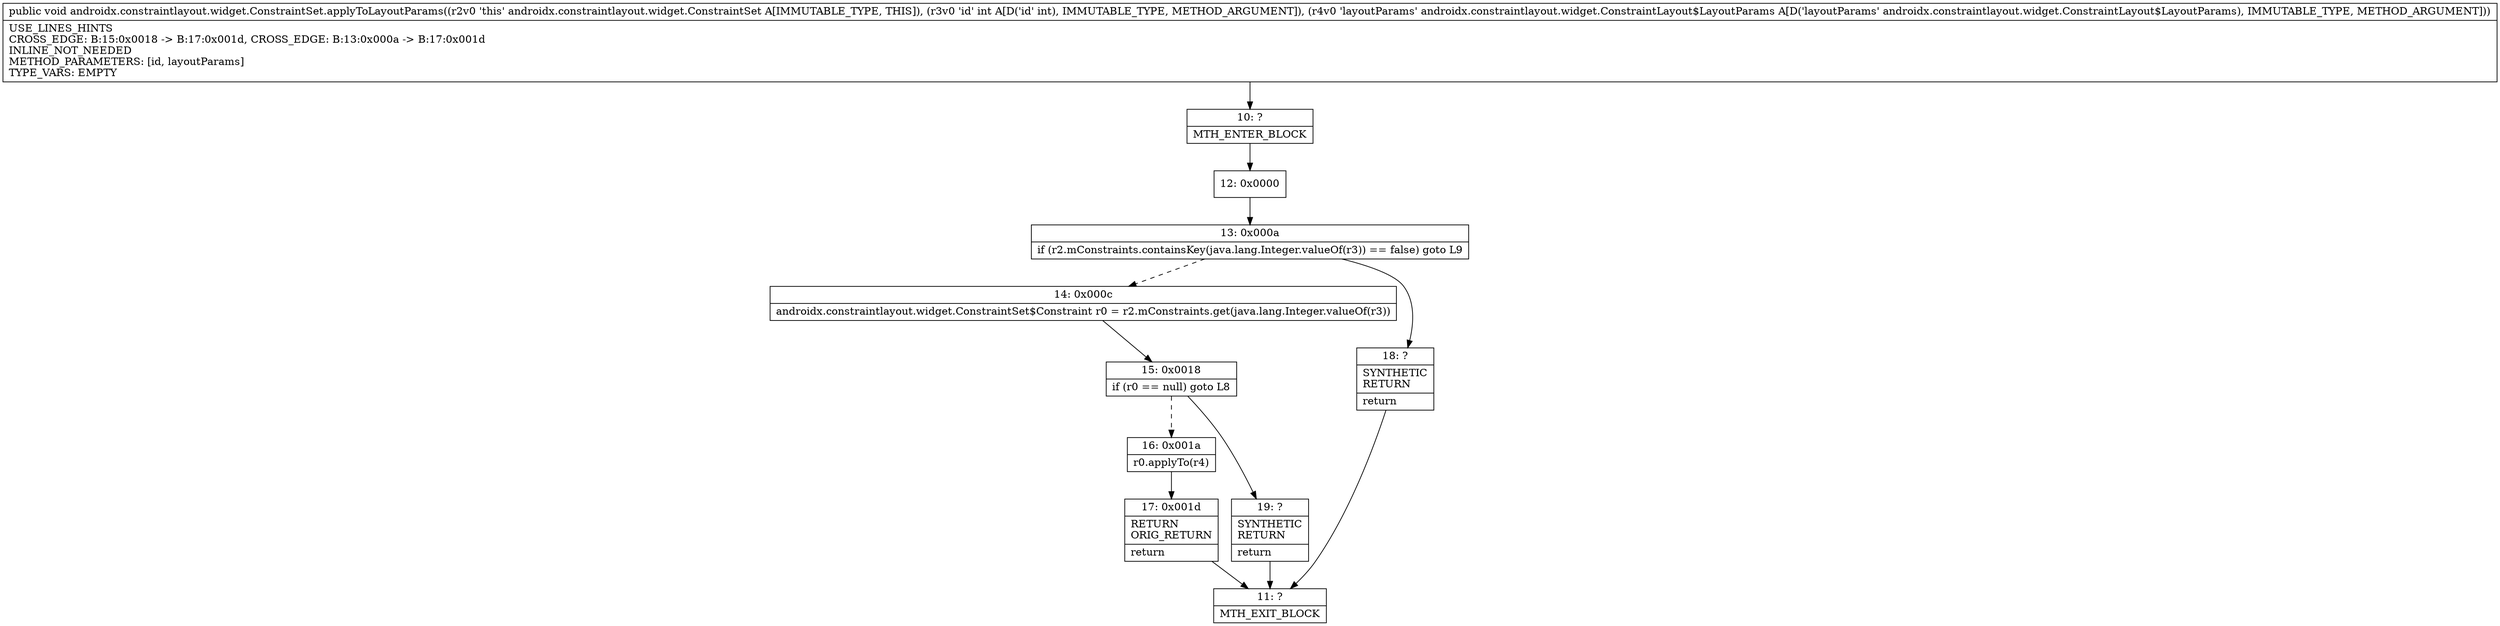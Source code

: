 digraph "CFG forandroidx.constraintlayout.widget.ConstraintSet.applyToLayoutParams(ILandroidx\/constraintlayout\/widget\/ConstraintLayout$LayoutParams;)V" {
Node_10 [shape=record,label="{10\:\ ?|MTH_ENTER_BLOCK\l}"];
Node_12 [shape=record,label="{12\:\ 0x0000}"];
Node_13 [shape=record,label="{13\:\ 0x000a|if (r2.mConstraints.containsKey(java.lang.Integer.valueOf(r3)) == false) goto L9\l}"];
Node_14 [shape=record,label="{14\:\ 0x000c|androidx.constraintlayout.widget.ConstraintSet$Constraint r0 = r2.mConstraints.get(java.lang.Integer.valueOf(r3))\l}"];
Node_15 [shape=record,label="{15\:\ 0x0018|if (r0 == null) goto L8\l}"];
Node_16 [shape=record,label="{16\:\ 0x001a|r0.applyTo(r4)\l}"];
Node_17 [shape=record,label="{17\:\ 0x001d|RETURN\lORIG_RETURN\l|return\l}"];
Node_11 [shape=record,label="{11\:\ ?|MTH_EXIT_BLOCK\l}"];
Node_19 [shape=record,label="{19\:\ ?|SYNTHETIC\lRETURN\l|return\l}"];
Node_18 [shape=record,label="{18\:\ ?|SYNTHETIC\lRETURN\l|return\l}"];
MethodNode[shape=record,label="{public void androidx.constraintlayout.widget.ConstraintSet.applyToLayoutParams((r2v0 'this' androidx.constraintlayout.widget.ConstraintSet A[IMMUTABLE_TYPE, THIS]), (r3v0 'id' int A[D('id' int), IMMUTABLE_TYPE, METHOD_ARGUMENT]), (r4v0 'layoutParams' androidx.constraintlayout.widget.ConstraintLayout$LayoutParams A[D('layoutParams' androidx.constraintlayout.widget.ConstraintLayout$LayoutParams), IMMUTABLE_TYPE, METHOD_ARGUMENT]))  | USE_LINES_HINTS\lCROSS_EDGE: B:15:0x0018 \-\> B:17:0x001d, CROSS_EDGE: B:13:0x000a \-\> B:17:0x001d\lINLINE_NOT_NEEDED\lMETHOD_PARAMETERS: [id, layoutParams]\lTYPE_VARS: EMPTY\l}"];
MethodNode -> Node_10;Node_10 -> Node_12;
Node_12 -> Node_13;
Node_13 -> Node_14[style=dashed];
Node_13 -> Node_18;
Node_14 -> Node_15;
Node_15 -> Node_16[style=dashed];
Node_15 -> Node_19;
Node_16 -> Node_17;
Node_17 -> Node_11;
Node_19 -> Node_11;
Node_18 -> Node_11;
}

